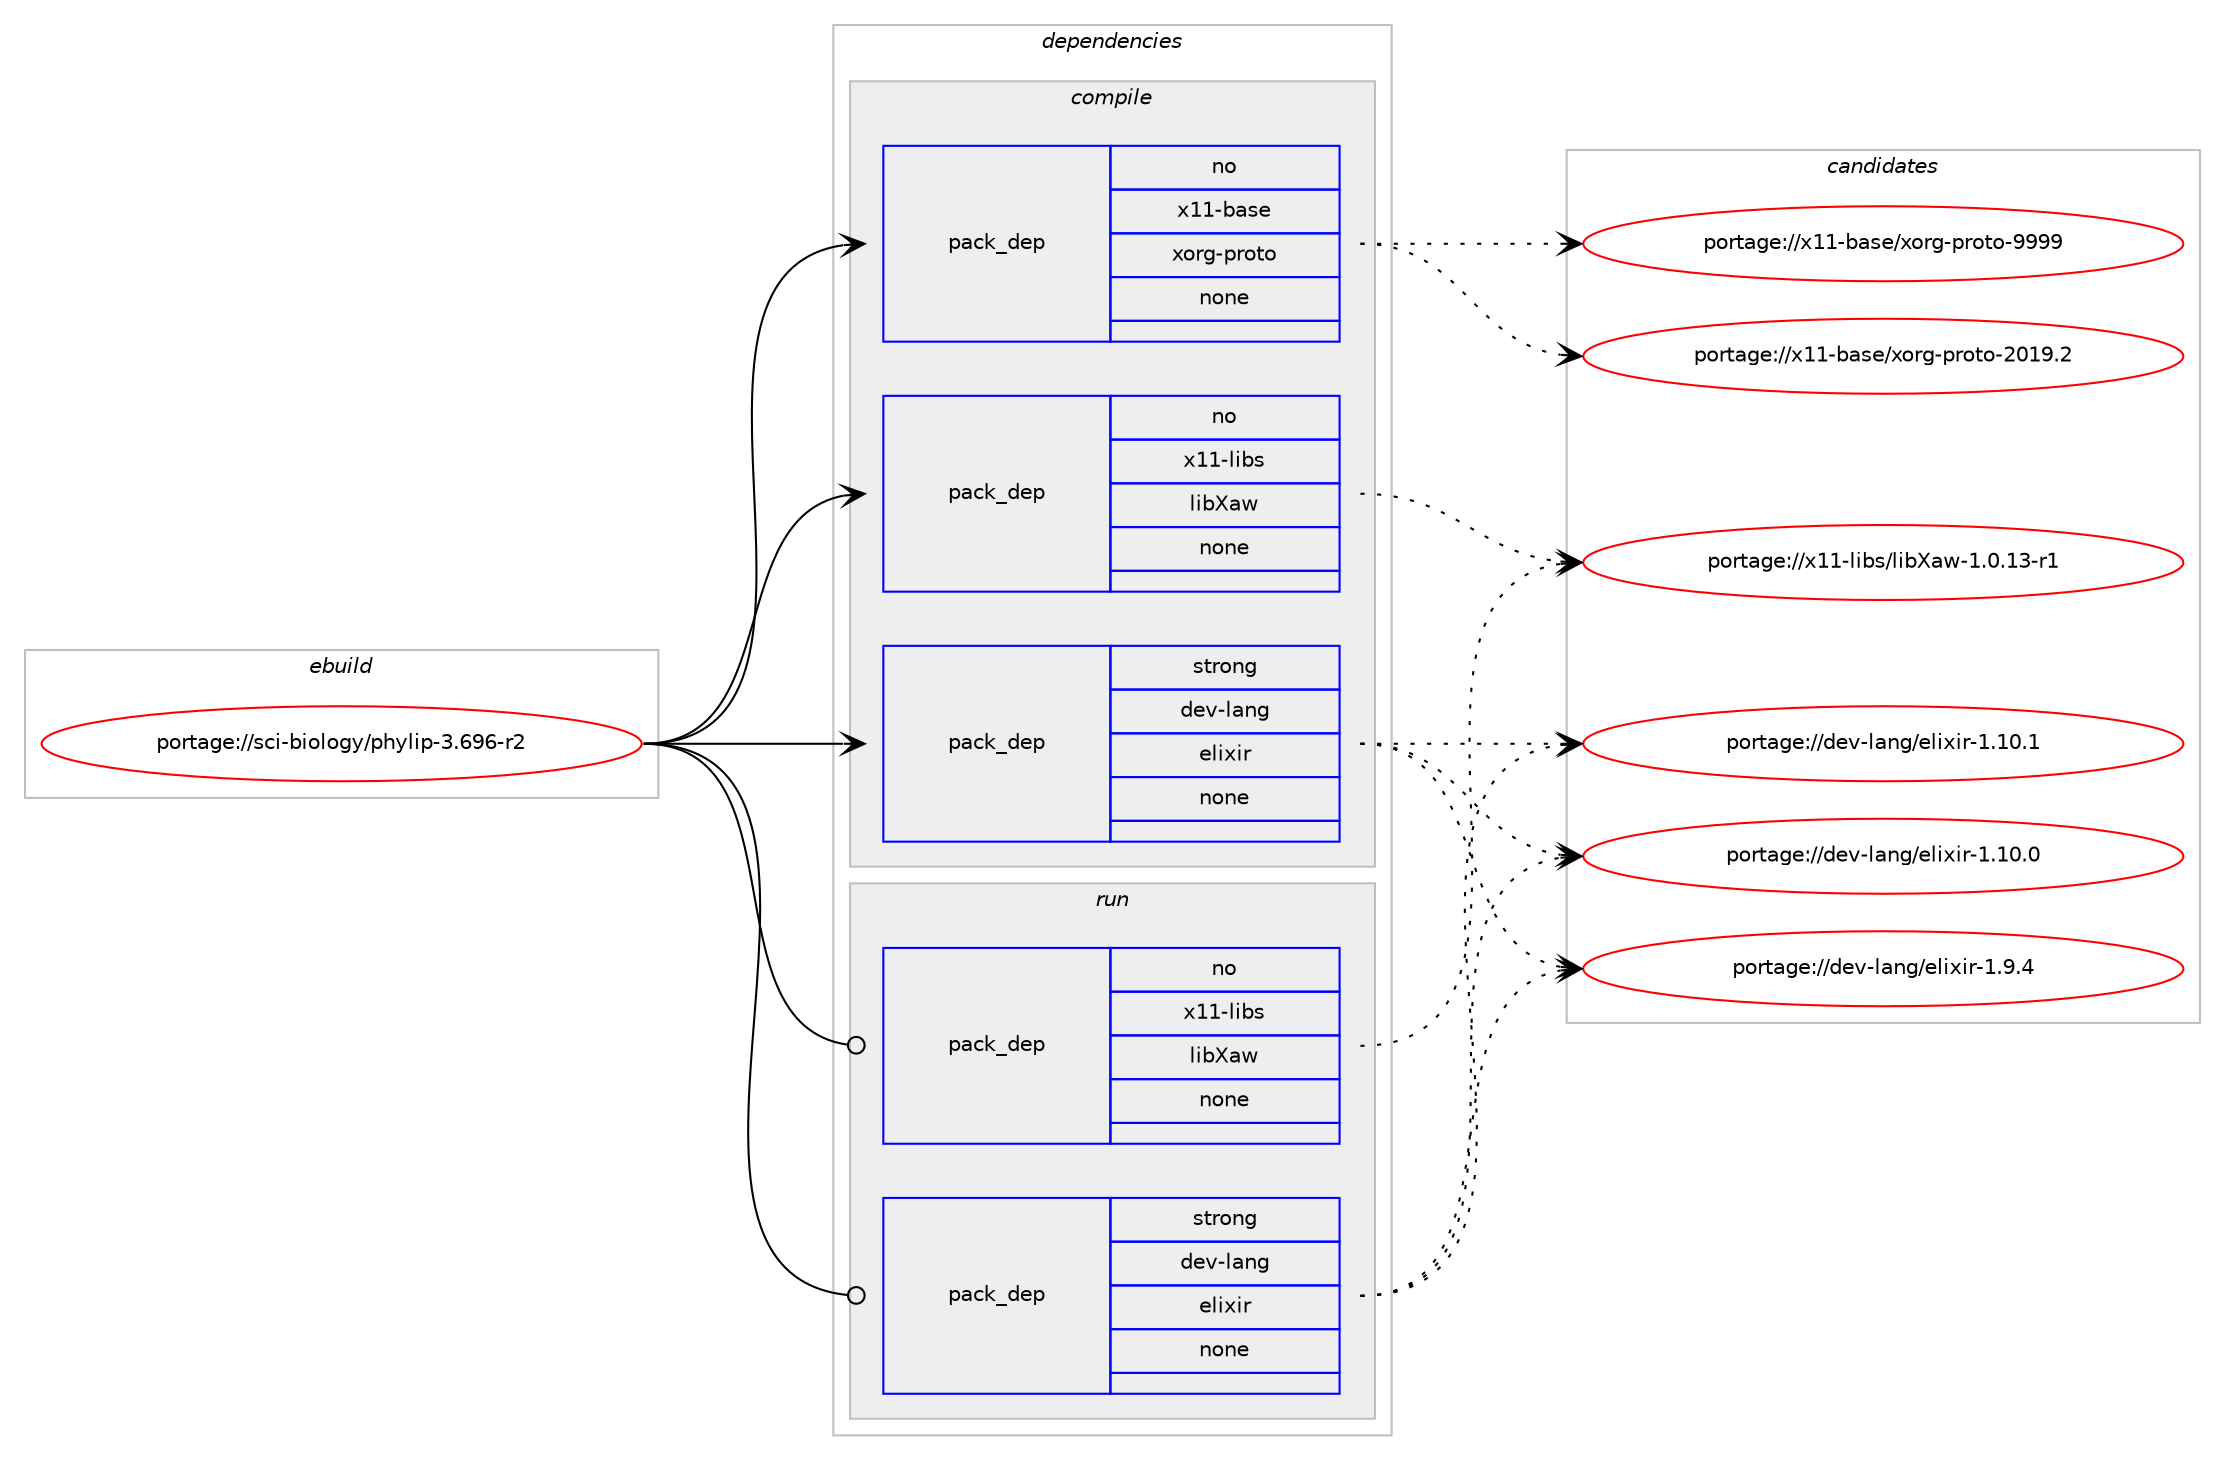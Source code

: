 digraph prolog {

# *************
# Graph options
# *************

newrank=true;
concentrate=true;
compound=true;
graph [rankdir=LR,fontname=Helvetica,fontsize=10,ranksep=1.5];#, ranksep=2.5, nodesep=0.2];
edge  [arrowhead=vee];
node  [fontname=Helvetica,fontsize=10];

# **********
# The ebuild
# **********

subgraph cluster_leftcol {
color=gray;
rank=same;
label=<<i>ebuild</i>>;
id [label="portage://sci-biology/phylip-3.696-r2", color=red, width=4, href="../sci-biology/phylip-3.696-r2.svg"];
}

# ****************
# The dependencies
# ****************

subgraph cluster_midcol {
color=gray;
label=<<i>dependencies</i>>;
subgraph cluster_compile {
fillcolor="#eeeeee";
style=filled;
label=<<i>compile</i>>;
subgraph pack46845 {
dependency60631 [label=<<TABLE BORDER="0" CELLBORDER="1" CELLSPACING="0" CELLPADDING="4" WIDTH="220"><TR><TD ROWSPAN="6" CELLPADDING="30">pack_dep</TD></TR><TR><TD WIDTH="110">no</TD></TR><TR><TD>x11-base</TD></TR><TR><TD>xorg-proto</TD></TR><TR><TD>none</TD></TR><TR><TD></TD></TR></TABLE>>, shape=none, color=blue];
}
id:e -> dependency60631:w [weight=20,style="solid",arrowhead="vee"];
subgraph pack46846 {
dependency60632 [label=<<TABLE BORDER="0" CELLBORDER="1" CELLSPACING="0" CELLPADDING="4" WIDTH="220"><TR><TD ROWSPAN="6" CELLPADDING="30">pack_dep</TD></TR><TR><TD WIDTH="110">no</TD></TR><TR><TD>x11-libs</TD></TR><TR><TD>libXaw</TD></TR><TR><TD>none</TD></TR><TR><TD></TD></TR></TABLE>>, shape=none, color=blue];
}
id:e -> dependency60632:w [weight=20,style="solid",arrowhead="vee"];
subgraph pack46847 {
dependency60633 [label=<<TABLE BORDER="0" CELLBORDER="1" CELLSPACING="0" CELLPADDING="4" WIDTH="220"><TR><TD ROWSPAN="6" CELLPADDING="30">pack_dep</TD></TR><TR><TD WIDTH="110">strong</TD></TR><TR><TD>dev-lang</TD></TR><TR><TD>elixir</TD></TR><TR><TD>none</TD></TR><TR><TD></TD></TR></TABLE>>, shape=none, color=blue];
}
id:e -> dependency60633:w [weight=20,style="solid",arrowhead="vee"];
}
subgraph cluster_compileandrun {
fillcolor="#eeeeee";
style=filled;
label=<<i>compile and run</i>>;
}
subgraph cluster_run {
fillcolor="#eeeeee";
style=filled;
label=<<i>run</i>>;
subgraph pack46848 {
dependency60634 [label=<<TABLE BORDER="0" CELLBORDER="1" CELLSPACING="0" CELLPADDING="4" WIDTH="220"><TR><TD ROWSPAN="6" CELLPADDING="30">pack_dep</TD></TR><TR><TD WIDTH="110">no</TD></TR><TR><TD>x11-libs</TD></TR><TR><TD>libXaw</TD></TR><TR><TD>none</TD></TR><TR><TD></TD></TR></TABLE>>, shape=none, color=blue];
}
id:e -> dependency60634:w [weight=20,style="solid",arrowhead="odot"];
subgraph pack46849 {
dependency60635 [label=<<TABLE BORDER="0" CELLBORDER="1" CELLSPACING="0" CELLPADDING="4" WIDTH="220"><TR><TD ROWSPAN="6" CELLPADDING="30">pack_dep</TD></TR><TR><TD WIDTH="110">strong</TD></TR><TR><TD>dev-lang</TD></TR><TR><TD>elixir</TD></TR><TR><TD>none</TD></TR><TR><TD></TD></TR></TABLE>>, shape=none, color=blue];
}
id:e -> dependency60635:w [weight=20,style="solid",arrowhead="odot"];
}
}

# **************
# The candidates
# **************

subgraph cluster_choices {
rank=same;
color=gray;
label=<<i>candidates</i>>;

subgraph choice46845 {
color=black;
nodesep=1;
choice120494945989711510147120111114103451121141111161114557575757 [label="portage://x11-base/xorg-proto-9999", color=red, width=4,href="../x11-base/xorg-proto-9999.svg"];
choice1204949459897115101471201111141034511211411111611145504849574650 [label="portage://x11-base/xorg-proto-2019.2", color=red, width=4,href="../x11-base/xorg-proto-2019.2.svg"];
dependency60631:e -> choice120494945989711510147120111114103451121141111161114557575757:w [style=dotted,weight="100"];
dependency60631:e -> choice1204949459897115101471201111141034511211411111611145504849574650:w [style=dotted,weight="100"];
}
subgraph choice46846 {
color=black;
nodesep=1;
choice1204949451081059811547108105988897119454946484649514511449 [label="portage://x11-libs/libXaw-1.0.13-r1", color=red, width=4,href="../x11-libs/libXaw-1.0.13-r1.svg"];
dependency60632:e -> choice1204949451081059811547108105988897119454946484649514511449:w [style=dotted,weight="100"];
}
subgraph choice46847 {
color=black;
nodesep=1;
choice100101118451089711010347101108105120105114454946574652 [label="portage://dev-lang/elixir-1.9.4", color=red, width=4,href="../dev-lang/elixir-1.9.4.svg"];
choice10010111845108971101034710110810512010511445494649484649 [label="portage://dev-lang/elixir-1.10.1", color=red, width=4,href="../dev-lang/elixir-1.10.1.svg"];
choice10010111845108971101034710110810512010511445494649484648 [label="portage://dev-lang/elixir-1.10.0", color=red, width=4,href="../dev-lang/elixir-1.10.0.svg"];
dependency60633:e -> choice100101118451089711010347101108105120105114454946574652:w [style=dotted,weight="100"];
dependency60633:e -> choice10010111845108971101034710110810512010511445494649484649:w [style=dotted,weight="100"];
dependency60633:e -> choice10010111845108971101034710110810512010511445494649484648:w [style=dotted,weight="100"];
}
subgraph choice46848 {
color=black;
nodesep=1;
choice1204949451081059811547108105988897119454946484649514511449 [label="portage://x11-libs/libXaw-1.0.13-r1", color=red, width=4,href="../x11-libs/libXaw-1.0.13-r1.svg"];
dependency60634:e -> choice1204949451081059811547108105988897119454946484649514511449:w [style=dotted,weight="100"];
}
subgraph choice46849 {
color=black;
nodesep=1;
choice100101118451089711010347101108105120105114454946574652 [label="portage://dev-lang/elixir-1.9.4", color=red, width=4,href="../dev-lang/elixir-1.9.4.svg"];
choice10010111845108971101034710110810512010511445494649484649 [label="portage://dev-lang/elixir-1.10.1", color=red, width=4,href="../dev-lang/elixir-1.10.1.svg"];
choice10010111845108971101034710110810512010511445494649484648 [label="portage://dev-lang/elixir-1.10.0", color=red, width=4,href="../dev-lang/elixir-1.10.0.svg"];
dependency60635:e -> choice100101118451089711010347101108105120105114454946574652:w [style=dotted,weight="100"];
dependency60635:e -> choice10010111845108971101034710110810512010511445494649484649:w [style=dotted,weight="100"];
dependency60635:e -> choice10010111845108971101034710110810512010511445494649484648:w [style=dotted,weight="100"];
}
}

}
